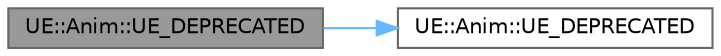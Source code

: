 digraph "UE::Anim::UE_DEPRECATED"
{
 // INTERACTIVE_SVG=YES
 // LATEX_PDF_SIZE
  bgcolor="transparent";
  edge [fontname=Helvetica,fontsize=10,labelfontname=Helvetica,labelfontsize=10];
  node [fontname=Helvetica,fontsize=10,shape=box,height=0.2,width=0.4];
  rankdir="LR";
  Node1 [id="Node000001",label="UE::Anim::UE_DEPRECATED",height=0.2,width=0.4,color="gray40", fillcolor="grey60", style="filled", fontcolor="black",tooltip="Retrieves a single bone transform according to the data stored within a IAnimationDataModel provided ..."];
  Node1 -> Node2 [id="edge1_Node000001_Node000002",color="steelblue1",style="solid",tooltip=" "];
  Node2 [id="Node000002",label="UE::Anim::UE_DEPRECATED",height=0.2,width=0.4,color="grey40", fillcolor="white", style="filled",URL="$d9/d53/namespaceUE_1_1Anim.html#a2acca1ed1b40b38897ba74e10b1baf80",tooltip="Populates a FCompactPose according to the data stored within a IAnimationDataModel provided a time to..."];
}
